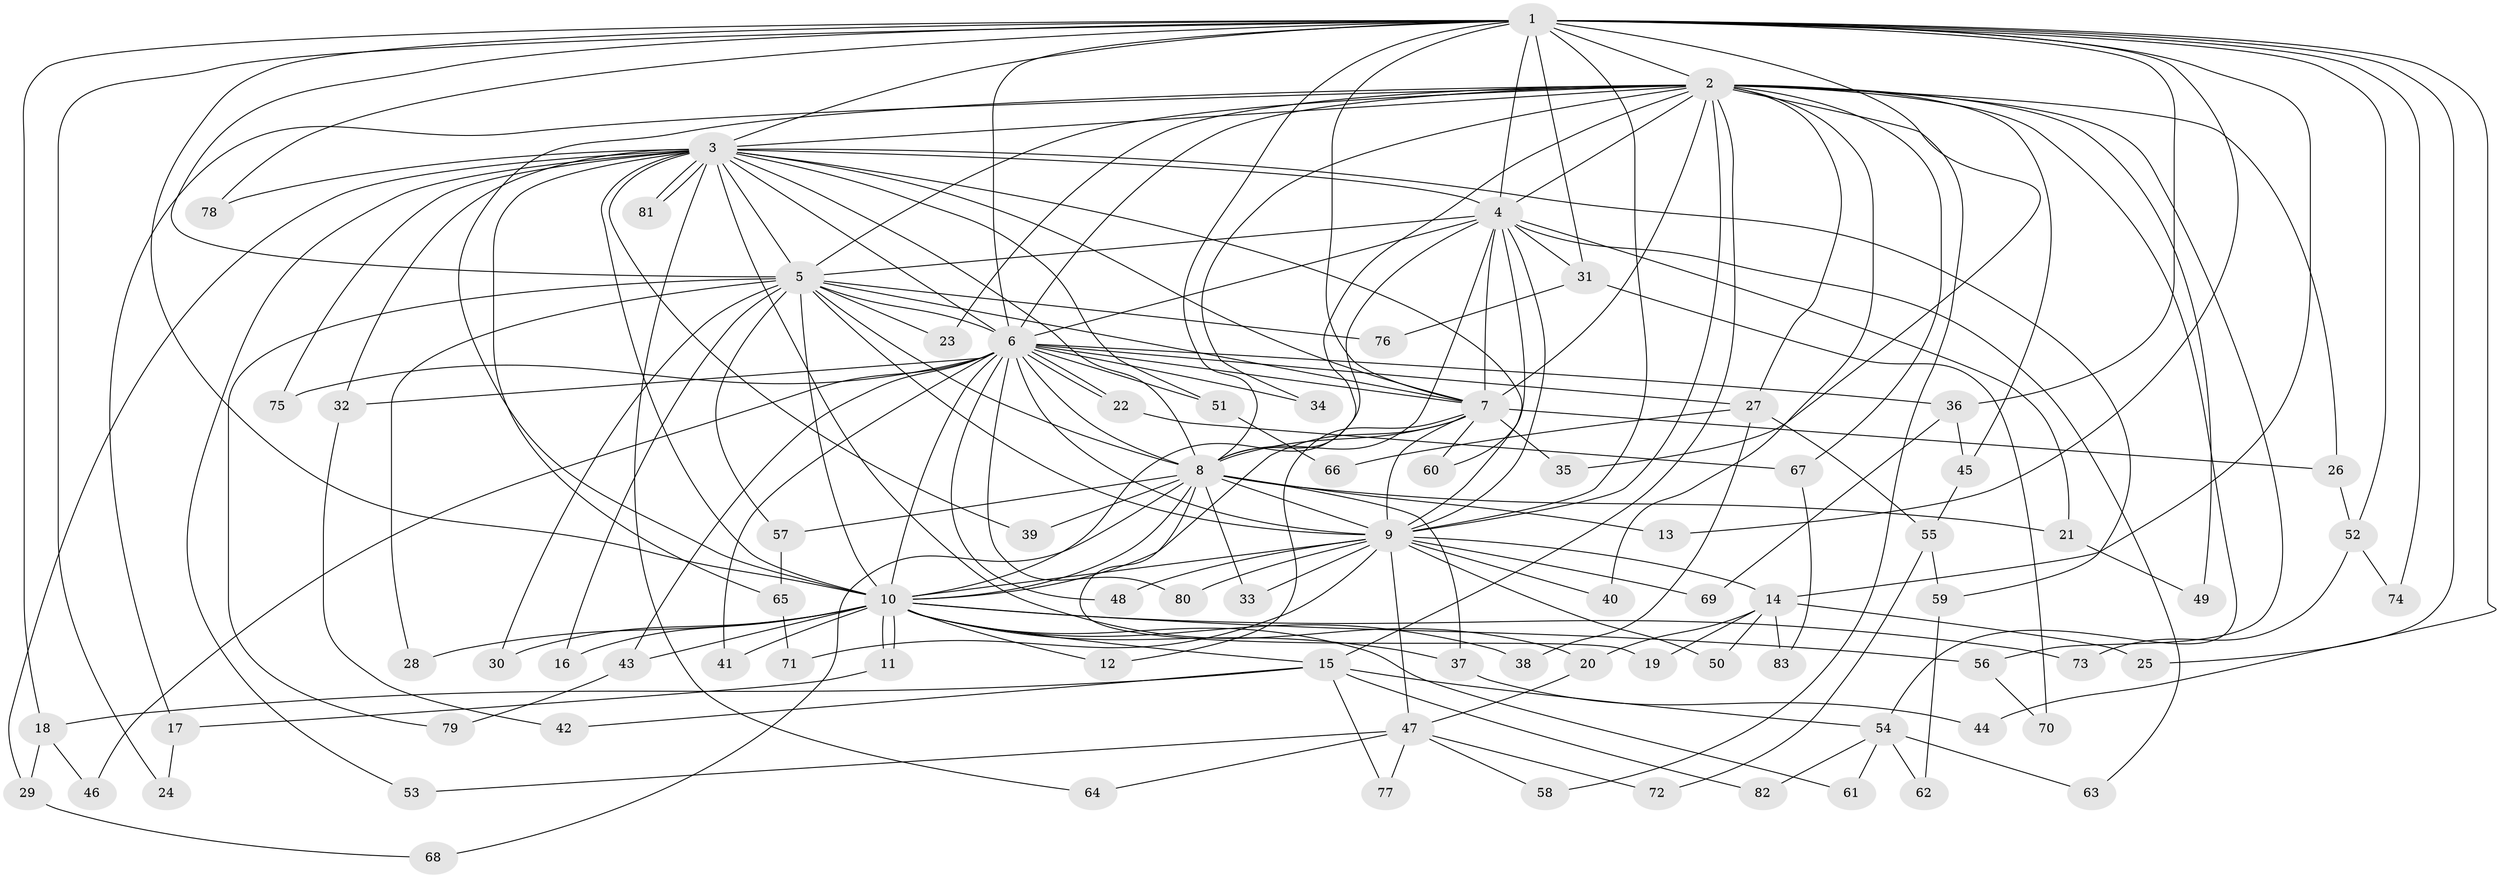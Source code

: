 // coarse degree distribution, {17: 0.06779661016949153, 26: 0.01694915254237288, 10: 0.01694915254237288, 12: 0.01694915254237288, 2: 0.4915254237288136, 6: 0.03389830508474576, 7: 0.03389830508474576, 3: 0.1864406779661017, 4: 0.0847457627118644, 5: 0.03389830508474576, 1: 0.01694915254237288}
// Generated by graph-tools (version 1.1) at 2025/49/03/04/25 22:49:57]
// undirected, 83 vertices, 191 edges
graph export_dot {
  node [color=gray90,style=filled];
  1;
  2;
  3;
  4;
  5;
  6;
  7;
  8;
  9;
  10;
  11;
  12;
  13;
  14;
  15;
  16;
  17;
  18;
  19;
  20;
  21;
  22;
  23;
  24;
  25;
  26;
  27;
  28;
  29;
  30;
  31;
  32;
  33;
  34;
  35;
  36;
  37;
  38;
  39;
  40;
  41;
  42;
  43;
  44;
  45;
  46;
  47;
  48;
  49;
  50;
  51;
  52;
  53;
  54;
  55;
  56;
  57;
  58;
  59;
  60;
  61;
  62;
  63;
  64;
  65;
  66;
  67;
  68;
  69;
  70;
  71;
  72;
  73;
  74;
  75;
  76;
  77;
  78;
  79;
  80;
  81;
  82;
  83;
  1 -- 2;
  1 -- 3;
  1 -- 4;
  1 -- 5;
  1 -- 6;
  1 -- 7;
  1 -- 8;
  1 -- 9;
  1 -- 10;
  1 -- 13;
  1 -- 14;
  1 -- 18;
  1 -- 24;
  1 -- 25;
  1 -- 31;
  1 -- 35;
  1 -- 36;
  1 -- 44;
  1 -- 52;
  1 -- 74;
  1 -- 78;
  2 -- 3;
  2 -- 4;
  2 -- 5;
  2 -- 6;
  2 -- 7;
  2 -- 8;
  2 -- 9;
  2 -- 10;
  2 -- 15;
  2 -- 17;
  2 -- 23;
  2 -- 26;
  2 -- 27;
  2 -- 34;
  2 -- 40;
  2 -- 45;
  2 -- 49;
  2 -- 54;
  2 -- 56;
  2 -- 58;
  2 -- 67;
  3 -- 4;
  3 -- 5;
  3 -- 6;
  3 -- 7;
  3 -- 8;
  3 -- 9;
  3 -- 10;
  3 -- 20;
  3 -- 29;
  3 -- 32;
  3 -- 39;
  3 -- 51;
  3 -- 53;
  3 -- 59;
  3 -- 64;
  3 -- 65;
  3 -- 75;
  3 -- 78;
  3 -- 81;
  3 -- 81;
  4 -- 5;
  4 -- 6;
  4 -- 7;
  4 -- 8;
  4 -- 9;
  4 -- 10;
  4 -- 21;
  4 -- 31;
  4 -- 60;
  4 -- 63;
  5 -- 6;
  5 -- 7;
  5 -- 8;
  5 -- 9;
  5 -- 10;
  5 -- 16;
  5 -- 23;
  5 -- 28;
  5 -- 30;
  5 -- 57;
  5 -- 76;
  5 -- 79;
  6 -- 7;
  6 -- 8;
  6 -- 9;
  6 -- 10;
  6 -- 22;
  6 -- 22;
  6 -- 27;
  6 -- 32;
  6 -- 34;
  6 -- 36;
  6 -- 41;
  6 -- 43;
  6 -- 46;
  6 -- 48;
  6 -- 51;
  6 -- 75;
  6 -- 80;
  7 -- 8;
  7 -- 9;
  7 -- 10;
  7 -- 12;
  7 -- 26;
  7 -- 35;
  7 -- 60;
  8 -- 9;
  8 -- 10;
  8 -- 13;
  8 -- 19;
  8 -- 21;
  8 -- 33;
  8 -- 37;
  8 -- 39;
  8 -- 57;
  8 -- 68;
  9 -- 10;
  9 -- 14;
  9 -- 33;
  9 -- 40;
  9 -- 47;
  9 -- 48;
  9 -- 50;
  9 -- 69;
  9 -- 71;
  9 -- 80;
  10 -- 11;
  10 -- 11;
  10 -- 12;
  10 -- 15;
  10 -- 16;
  10 -- 28;
  10 -- 30;
  10 -- 37;
  10 -- 38;
  10 -- 41;
  10 -- 43;
  10 -- 56;
  10 -- 61;
  10 -- 73;
  11 -- 17;
  14 -- 19;
  14 -- 20;
  14 -- 25;
  14 -- 50;
  14 -- 83;
  15 -- 18;
  15 -- 42;
  15 -- 54;
  15 -- 77;
  15 -- 82;
  17 -- 24;
  18 -- 29;
  18 -- 46;
  20 -- 47;
  21 -- 49;
  22 -- 67;
  26 -- 52;
  27 -- 38;
  27 -- 55;
  27 -- 66;
  29 -- 68;
  31 -- 70;
  31 -- 76;
  32 -- 42;
  36 -- 45;
  36 -- 69;
  37 -- 44;
  43 -- 79;
  45 -- 55;
  47 -- 53;
  47 -- 58;
  47 -- 64;
  47 -- 72;
  47 -- 77;
  51 -- 66;
  52 -- 73;
  52 -- 74;
  54 -- 61;
  54 -- 62;
  54 -- 63;
  54 -- 82;
  55 -- 59;
  55 -- 72;
  56 -- 70;
  57 -- 65;
  59 -- 62;
  65 -- 71;
  67 -- 83;
}
